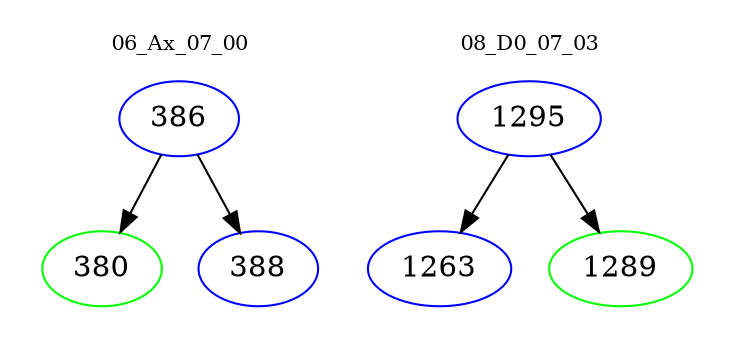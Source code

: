 digraph{
subgraph cluster_0 {
color = white
label = "06_Ax_07_00";
fontsize=10;
T0_386 [label="386", color="blue"]
T0_386 -> T0_380 [color="black"]
T0_380 [label="380", color="green"]
T0_386 -> T0_388 [color="black"]
T0_388 [label="388", color="blue"]
}
subgraph cluster_1 {
color = white
label = "08_D0_07_03";
fontsize=10;
T1_1295 [label="1295", color="blue"]
T1_1295 -> T1_1263 [color="black"]
T1_1263 [label="1263", color="blue"]
T1_1295 -> T1_1289 [color="black"]
T1_1289 [label="1289", color="green"]
}
}
